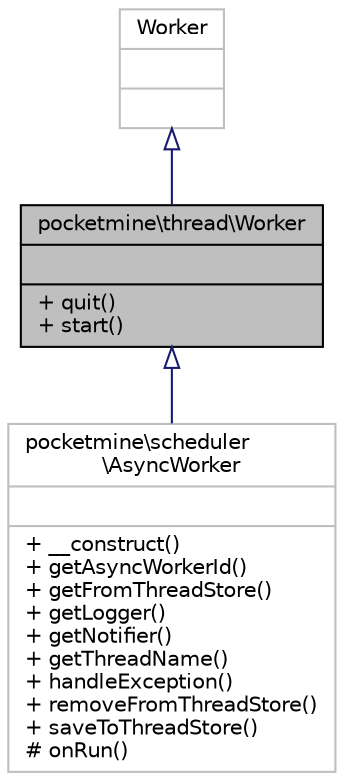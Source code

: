 digraph "pocketmine\thread\Worker"
{
 // INTERACTIVE_SVG=YES
 // LATEX_PDF_SIZE
  edge [fontname="Helvetica",fontsize="10",labelfontname="Helvetica",labelfontsize="10"];
  node [fontname="Helvetica",fontsize="10",shape=record];
  Node1 [label="{pocketmine\\thread\\Worker\n||+ quit()\l+ start()\l}",height=0.2,width=0.4,color="black", fillcolor="grey75", style="filled", fontcolor="black",tooltip=" "];
  Node2 -> Node1 [dir="back",color="midnightblue",fontsize="10",style="solid",arrowtail="onormal",fontname="Helvetica"];
  Node2 [label="{Worker\n||}",height=0.2,width=0.4,color="grey75", fillcolor="white", style="filled",tooltip=" "];
  Node1 -> Node3 [dir="back",color="midnightblue",fontsize="10",style="solid",arrowtail="onormal",fontname="Helvetica"];
  Node3 [label="{pocketmine\\scheduler\l\\AsyncWorker\n||+ __construct()\l+ getAsyncWorkerId()\l+ getFromThreadStore()\l+ getLogger()\l+ getNotifier()\l+ getThreadName()\l+ handleException()\l+ removeFromThreadStore()\l+ saveToThreadStore()\l# onRun()\l}",height=0.2,width=0.4,color="grey75", fillcolor="white", style="filled",URL="$d1/d4e/classpocketmine_1_1scheduler_1_1_async_worker.html",tooltip=" "];
}
